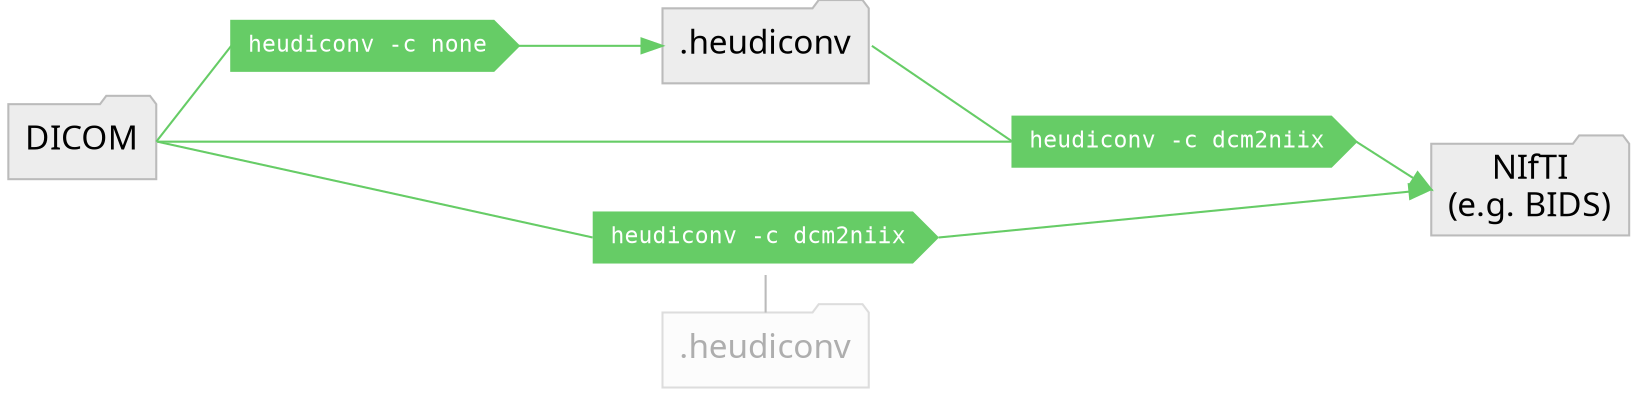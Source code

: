 digraph graphname {
    newrank = true;
    size="26,10";
    rankdir="LR";
    splines=line;
    graph [fontname = "sans"];
    node [fontname = "sans", style=filled];
    edge [fontname = "sans", color=gray50];
    _heu[label=".heudiconv", fontsize="16", shape=folder, color="#DDDDDD", fillcolor=grey99, fontcolor="#AEAEAE"];
    dic[label="DICOM", shape=folder, fontsize="16", color="#BBBBBB", fillcolor=grey93];
    non[label="heudiconv -c none ", fontsize="11", fontname="monospace", shape=cds, color="#66CC66", fillcolor="#66CC66", fontcolor="#FFFFFF"];
    dcm[label="heudiconv -c dcm2niix ", fontsize="11", fontname="monospace", shape=cds, color="#66CC66", fillcolor="#66CC66", fontcolor="#FFFFFF"];
    _dcm[label="heudiconv -c dcm2niix ", fontsize="11", fontname="monospace", shape=cds, color="#66CC66", fillcolor="#66CC66", fontcolor="#FFFFFF"];
    heu[label=".heudiconv", fontsize="16", shape=folder, color="#BBBBBB", fillcolor=grey93];
    nif[label="NIfTI\n(e.g. BIDS)", fontsize="16", shape=folder, color="#BBBBBB", fillcolor=grey93];
    dic:e -> non:w [arrowhead=none, color="#66CC66"];
    non -> heu [color="#66CC66"];
    heu:e -> dcm:w [arrowhead=none, color="#66CC66"];
    dcm:e -> nif:w [color="#66CC66"];
    dic:e -> _dcm:w [arrowhead=none, color="#66CC66"];
    dic:e -> dcm:w [arrowhead=none, color="#66CC66"];
    _dcm:e -> nif:w [color="#66CC66"];
    _dcm:s -> _heu:n [color="#BBBBBB"];
    //{rank=same; _dcm; _heu; dcm}
    {rank=same; heu; _heu; _dcm}
}

